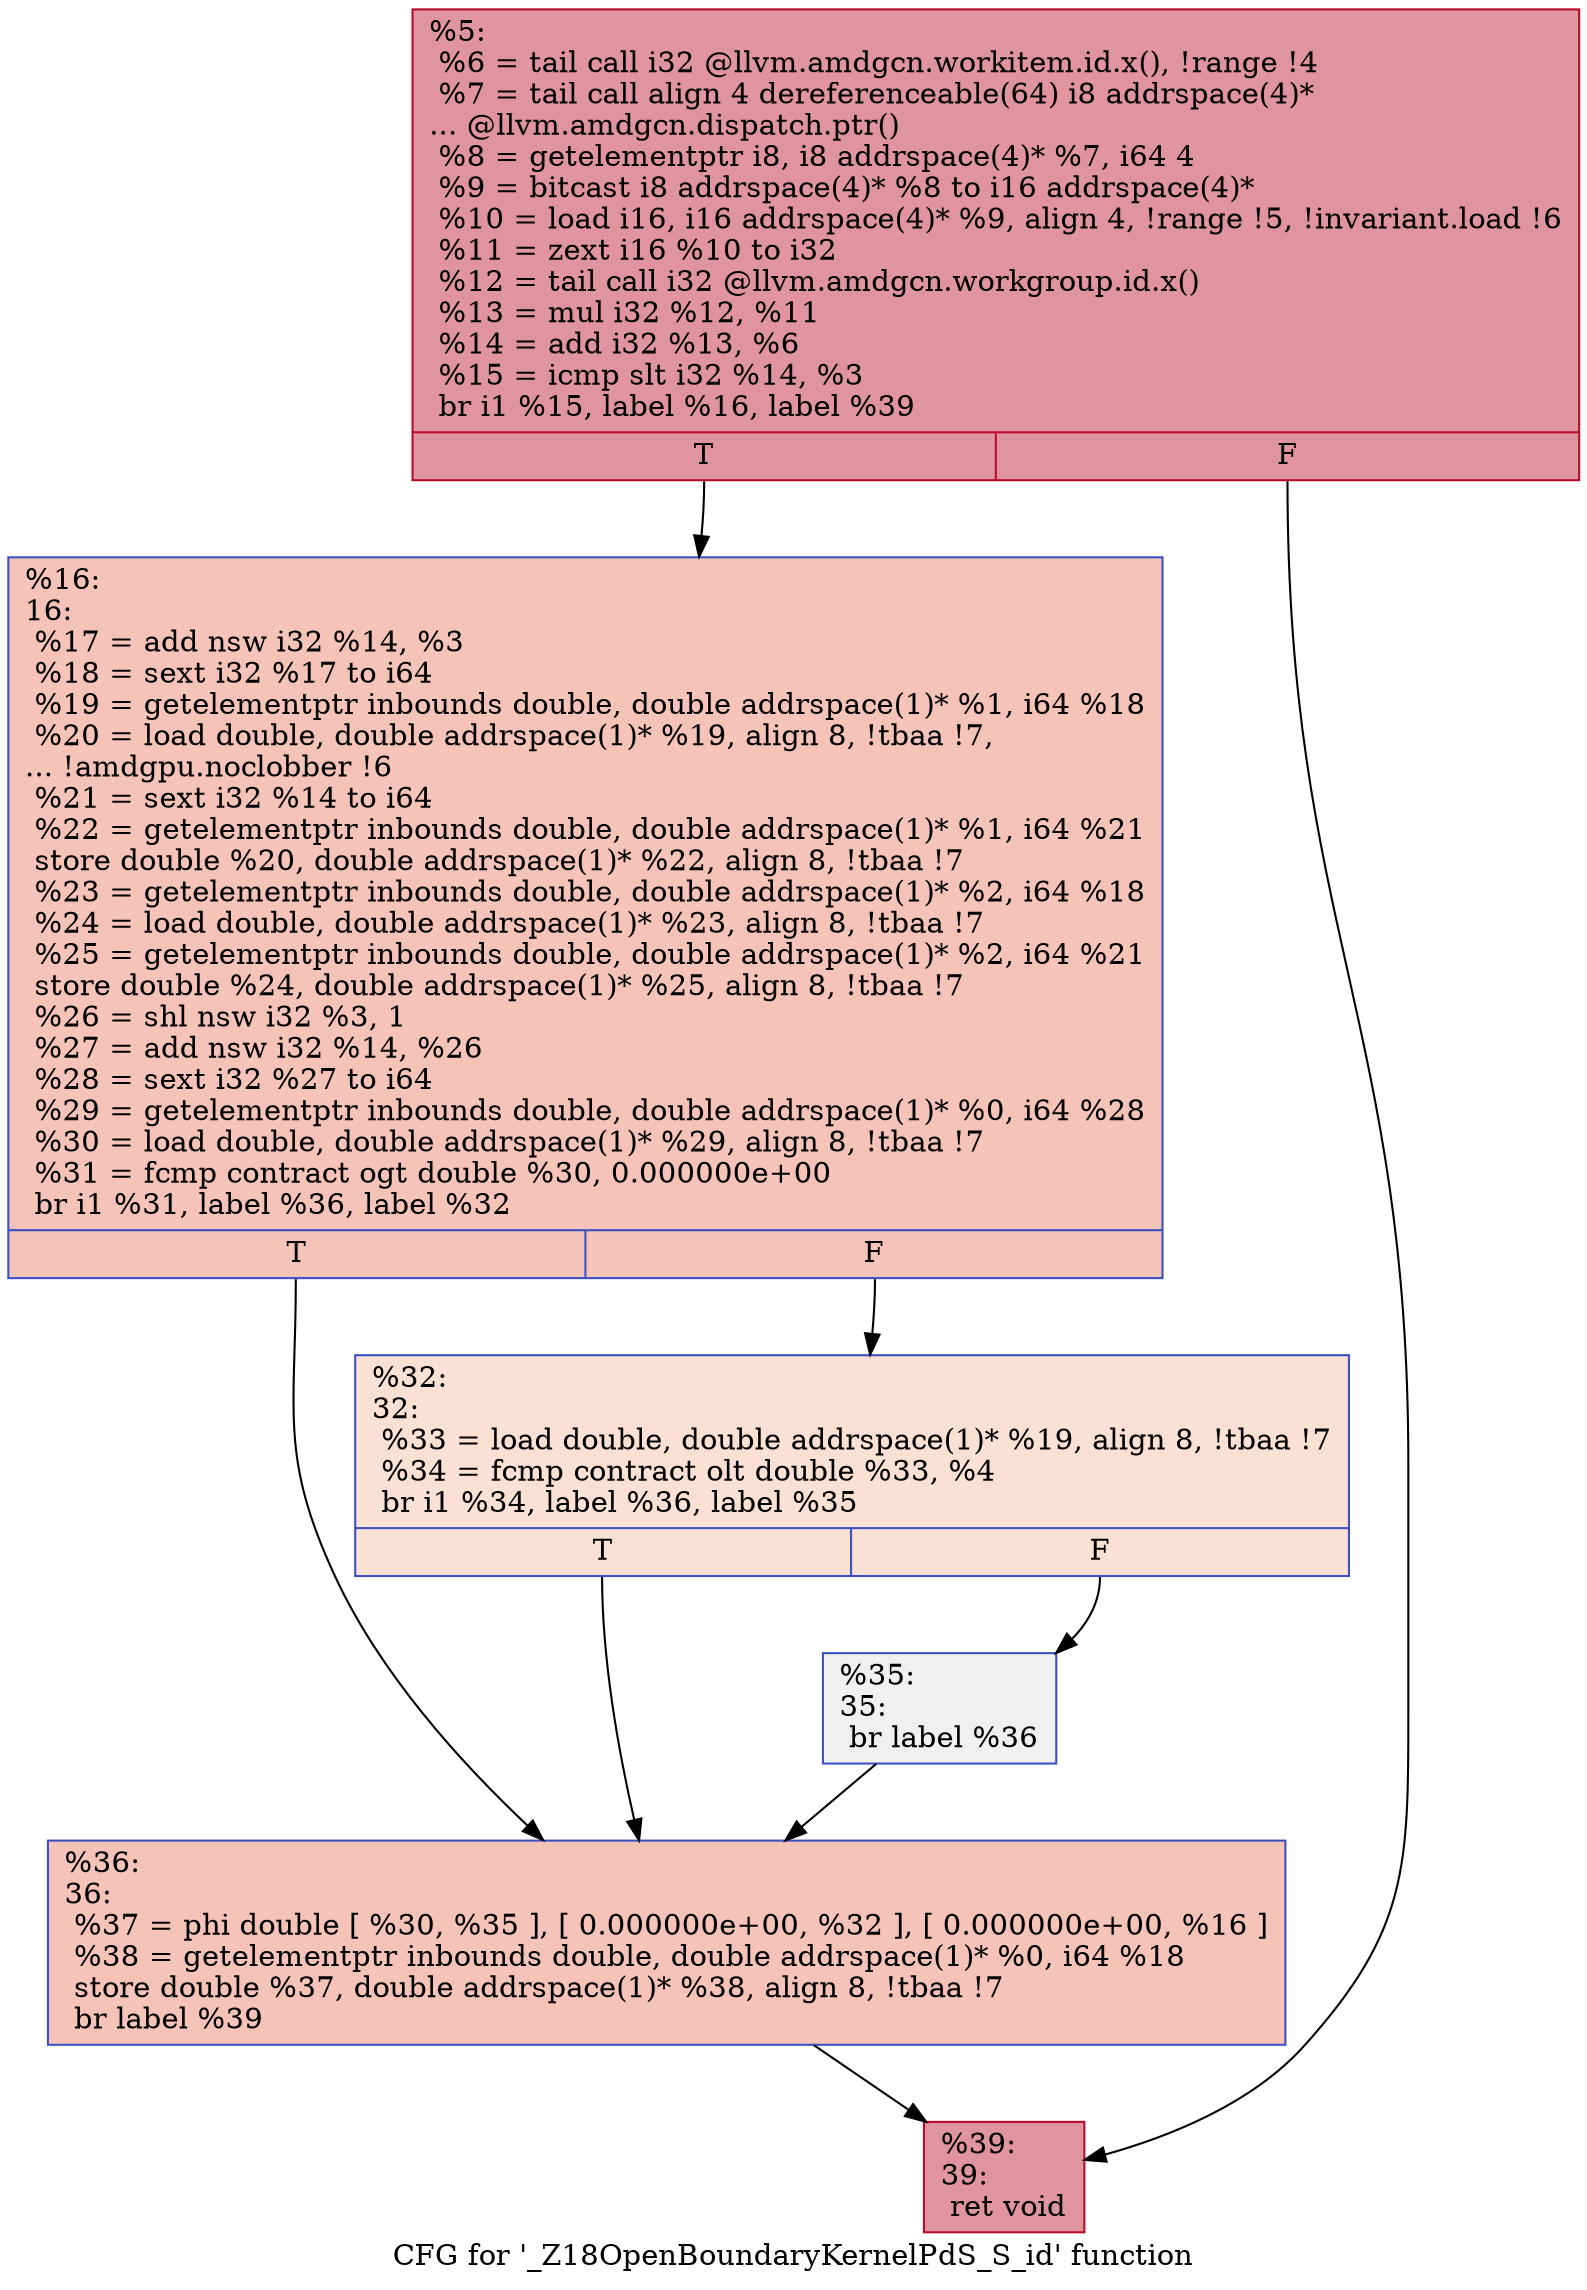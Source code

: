 digraph "CFG for '_Z18OpenBoundaryKernelPdS_S_id' function" {
	label="CFG for '_Z18OpenBoundaryKernelPdS_S_id' function";

	Node0x4a27540 [shape=record,color="#b70d28ff", style=filled, fillcolor="#b70d2870",label="{%5:\l  %6 = tail call i32 @llvm.amdgcn.workitem.id.x(), !range !4\l  %7 = tail call align 4 dereferenceable(64) i8 addrspace(4)*\l... @llvm.amdgcn.dispatch.ptr()\l  %8 = getelementptr i8, i8 addrspace(4)* %7, i64 4\l  %9 = bitcast i8 addrspace(4)* %8 to i16 addrspace(4)*\l  %10 = load i16, i16 addrspace(4)* %9, align 4, !range !5, !invariant.load !6\l  %11 = zext i16 %10 to i32\l  %12 = tail call i32 @llvm.amdgcn.workgroup.id.x()\l  %13 = mul i32 %12, %11\l  %14 = add i32 %13, %6\l  %15 = icmp slt i32 %14, %3\l  br i1 %15, label %16, label %39\l|{<s0>T|<s1>F}}"];
	Node0x4a27540:s0 -> Node0x4a29380;
	Node0x4a27540:s1 -> Node0x4a29410;
	Node0x4a29380 [shape=record,color="#3d50c3ff", style=filled, fillcolor="#e8765c70",label="{%16:\l16:                                               \l  %17 = add nsw i32 %14, %3\l  %18 = sext i32 %17 to i64\l  %19 = getelementptr inbounds double, double addrspace(1)* %1, i64 %18\l  %20 = load double, double addrspace(1)* %19, align 8, !tbaa !7,\l... !amdgpu.noclobber !6\l  %21 = sext i32 %14 to i64\l  %22 = getelementptr inbounds double, double addrspace(1)* %1, i64 %21\l  store double %20, double addrspace(1)* %22, align 8, !tbaa !7\l  %23 = getelementptr inbounds double, double addrspace(1)* %2, i64 %18\l  %24 = load double, double addrspace(1)* %23, align 8, !tbaa !7\l  %25 = getelementptr inbounds double, double addrspace(1)* %2, i64 %21\l  store double %24, double addrspace(1)* %25, align 8, !tbaa !7\l  %26 = shl nsw i32 %3, 1\l  %27 = add nsw i32 %14, %26\l  %28 = sext i32 %27 to i64\l  %29 = getelementptr inbounds double, double addrspace(1)* %0, i64 %28\l  %30 = load double, double addrspace(1)* %29, align 8, !tbaa !7\l  %31 = fcmp contract ogt double %30, 0.000000e+00\l  br i1 %31, label %36, label %32\l|{<s0>T|<s1>F}}"];
	Node0x4a29380:s0 -> Node0x4a2b710;
	Node0x4a29380:s1 -> Node0x4a2b7a0;
	Node0x4a2b7a0 [shape=record,color="#3d50c3ff", style=filled, fillcolor="#f7b99e70",label="{%32:\l32:                                               \l  %33 = load double, double addrspace(1)* %19, align 8, !tbaa !7\l  %34 = fcmp contract olt double %33, %4\l  br i1 %34, label %36, label %35\l|{<s0>T|<s1>F}}"];
	Node0x4a2b7a0:s0 -> Node0x4a2b710;
	Node0x4a2b7a0:s1 -> Node0x4a295f0;
	Node0x4a295f0 [shape=record,color="#3d50c3ff", style=filled, fillcolor="#dedcdb70",label="{%35:\l35:                                               \l  br label %36\l}"];
	Node0x4a295f0 -> Node0x4a2b710;
	Node0x4a2b710 [shape=record,color="#3d50c3ff", style=filled, fillcolor="#e8765c70",label="{%36:\l36:                                               \l  %37 = phi double [ %30, %35 ], [ 0.000000e+00, %32 ], [ 0.000000e+00, %16 ]\l  %38 = getelementptr inbounds double, double addrspace(1)* %0, i64 %18\l  store double %37, double addrspace(1)* %38, align 8, !tbaa !7\l  br label %39\l}"];
	Node0x4a2b710 -> Node0x4a29410;
	Node0x4a29410 [shape=record,color="#b70d28ff", style=filled, fillcolor="#b70d2870",label="{%39:\l39:                                               \l  ret void\l}"];
}
